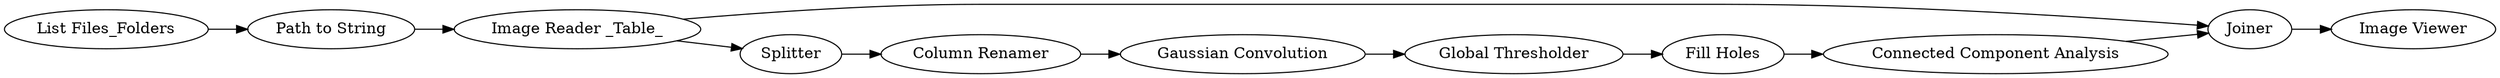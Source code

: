 digraph {
	11 -> 10
	12 -> 13
	4 -> 5
	3 -> 2
	9 -> 11
	4 -> 12
	5 -> 6
	6 -> 7
	10 -> 12
	2 -> 4
	7 -> 9
	5 [label=Splitter]
	13 [label="Image Viewer"]
	7 [label="Gaussian Convolution"]
	9 [label="Global Thresholder"]
	11 [label="Fill Holes"]
	4 [label="Image Reader _Table_"]
	10 [label="Connected Component Analysis"]
	6 [label="Column Renamer"]
	3 [label="List Files_Folders"]
	2 [label="Path to String"]
	12 [label=Joiner]
	rankdir=LR
}
